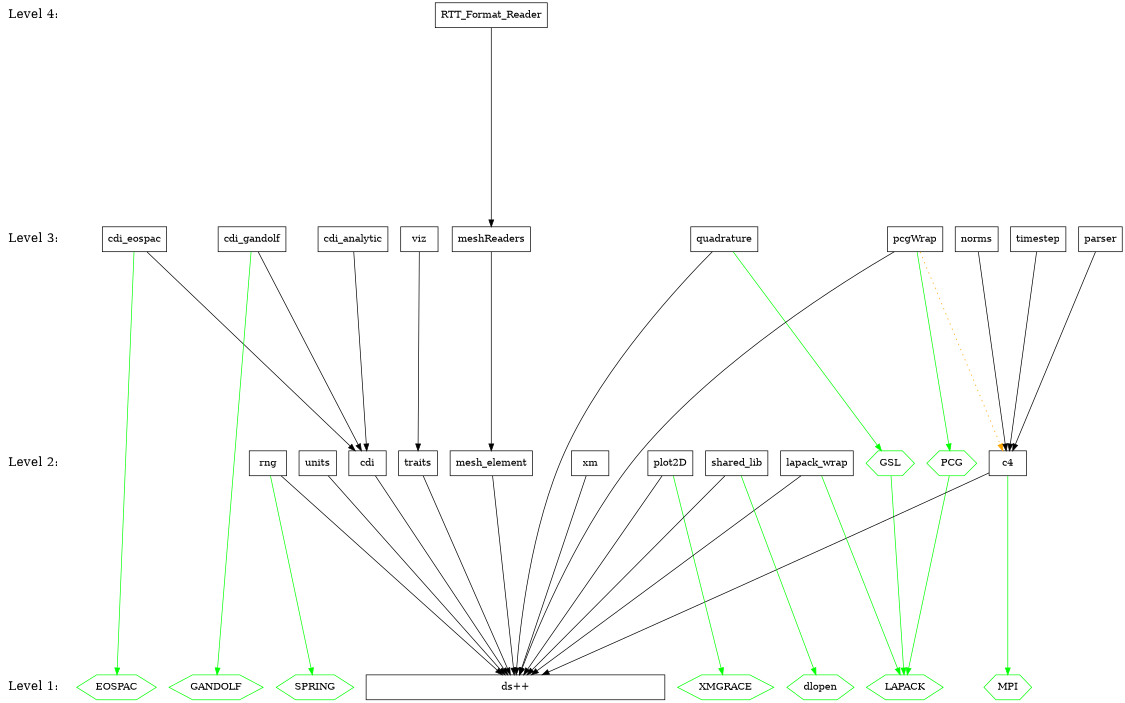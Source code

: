 digraph draco_level {
    /* graph attributes */
    center=1;
    size="7.5,10";
    ranksep=4;
    
    /* levels */
    level1 [shape=plaintext, label="Level 1:", fontsize=18];
    level2 [shape=plaintext, label="Level 2:", fontsize=18];
    level3 [shape=plaintext, label="Level 3:", fontsize=18];
    level4 [shape=plaintext, label="Level 4:", fontsize=18];
/*     level5 [shape=plaintext, label="Level 5:", fontsize=18]; */
/*    level6 [shape=plaintext, label="Level 6:", fontsize=18]; */
    
    /* level6 -> level5 -> */
    level4 -> level3 -> level2 -> level1 [style=invis];
    
    /* packages */

    /* level 1 */
/*    stdheaders [shape=box,     color=brown, label="stdheaders\n(Only when
      C++ compiler does not\nfully support C++ standard header files.)"]; */
    vmpi       [shape=hexagon, color=green, label="MPI"];
    vlapack    [shape=hexagon, color=green, label="LAPACK"];
    vgandolf   [shape=hexagon, color=green, label="GANDOLF"];
    veospac    [shape=hexagon, color=green, label="EOSPAC"];
    vgrace     [shape=hexagon, color=green, label="XMGRACE"];
    vspring    [shape=hexagon, color=green, label="SPRING"];
    vdlopen    [shape=hexagon, color=green, label="dlopen"];
        
    dsxx [shape=box, label="ds++", width=6];
    
    /* level 2 */
    vgsl       [shape=hexagon, color=green, label="GSL"];
    vpcg       [shape=hexagon, color=green, label="PCG"];

    traits [shape=box, label="traits"];
    xm     [shape=box, label="xm"];
    c4     [shape=box, label="c4"];
    rng    [shape=box, label="rng"];
    units  [shape=box, label="units"];
    cdi    [shape=box, label="cdi"];
    meshelement [shape=box, label="mesh_element"];
    plot   [shape=box, label="plot2D"];
    lapack [shape=box, label="lapack_wrap"];
    shlib  [shape=box, label="shared_lib"];
    
    /* level 3 */
    quad   [shape=box, label="quadrature"];
    viz      [shape=box, label="viz"];
    timestep [shape=box, label="timestep"];
    cdianal  [shape=box, label="cdi_analytic"];
    cdieos   [shape=box, label="cdi_eospac"];
    cdigan   [shape=box, label="cdi_gandolf"];
    pcg      [shape=box, label="pcgWrap"];
    meshread [shape=box, label="meshReaders"];
    parser   [shape=box, label="parser"];
    norms    [shape=box, label="norms"];
    
    /* level 4 */
    rttread     [shape=box, label="RTT_Format_Reader"];
    
    /* level 6 */
/*    meshservice [shape=box, label="meshReaders_Services"]; */
    
    /* dependencies */
    {rank=same; level1 dsxx vlapack vmpi veospac  vgandolf vgrace vspring vdlopen };
    {rank=same; level2 shlib plot lapack traits xm c4 rng units cdi meshelement vgsl vpcg};
    {rank=same; level3 viz timestep cdianal cdieos cdigan pcg meshread quad parser};
    {rank=same; level4 rttread};
/*    {rank=same; level6 meshservice}; */
    
    /* draco packages */

    /* NOTE:  hidden dependencies are in comments at the end of each line.
     * For example if a package depends on c4 it implicitly depends on dsxx
     * as well.  The dependency on dsxx is not shown explicitly on the
     * graph. 
    
    /* level 2 */
    xm          -> {dsxx};
    units       -> {dsxx};
    traits      -> {dsxx};
    c4          -> {dsxx};
    c4          -> {vmpi}         [color="green"];
    rng         -> {dsxx};
    rng         -> {vspring}      [color="green"];
    cdi         -> {dsxx};
    meshelement -> {dsxx};
    plot        -> {dsxx};
    plot        -> {vgrace}       [color="green"];
    lapack      -> {dsxx};
    lapack      -> {vlapack}      [color="green"];
    shlib       -> {dsxx};
    shlib       -> {vdlopen}      [color="green"];
    vgsl        -> {vlapack}      [color="green"];
    vpcg        -> {vlapack}      [color="green"];
    
    /* level 3 */
    quad        -> {dsxx};
    quad        -> {vgsl}         [color="green"];
    viz         -> {traits};      /* traits: dsxx */
    timestep    -> {c4};          /* c4      : dsxx */
    pcg         -> {dsxx};
    pcg         -> {vpcg} [color="green"];
    pcg         -> {c4}           [color="orange" style=dotted];
    cdianal     -> {cdi};         /* cdi     : dsxx */
    cdieos      -> {cdi};         /* cdi     : dsxx */
    cdieos      -> {veospac}      [color="green"]; 
    cdigan      -> {cdi};         /* cdi     : dsxx */
    cdigan      -> {vgandolf}     [color="green"];
    meshread    -> {meshelement};
    parser      -> {c4}; /* dsxx */
    norms       -> {c4}; /* dsxx */

    /* level 4 */
    rttread     -> {meshread};           /* meshread: dsxx */

}
